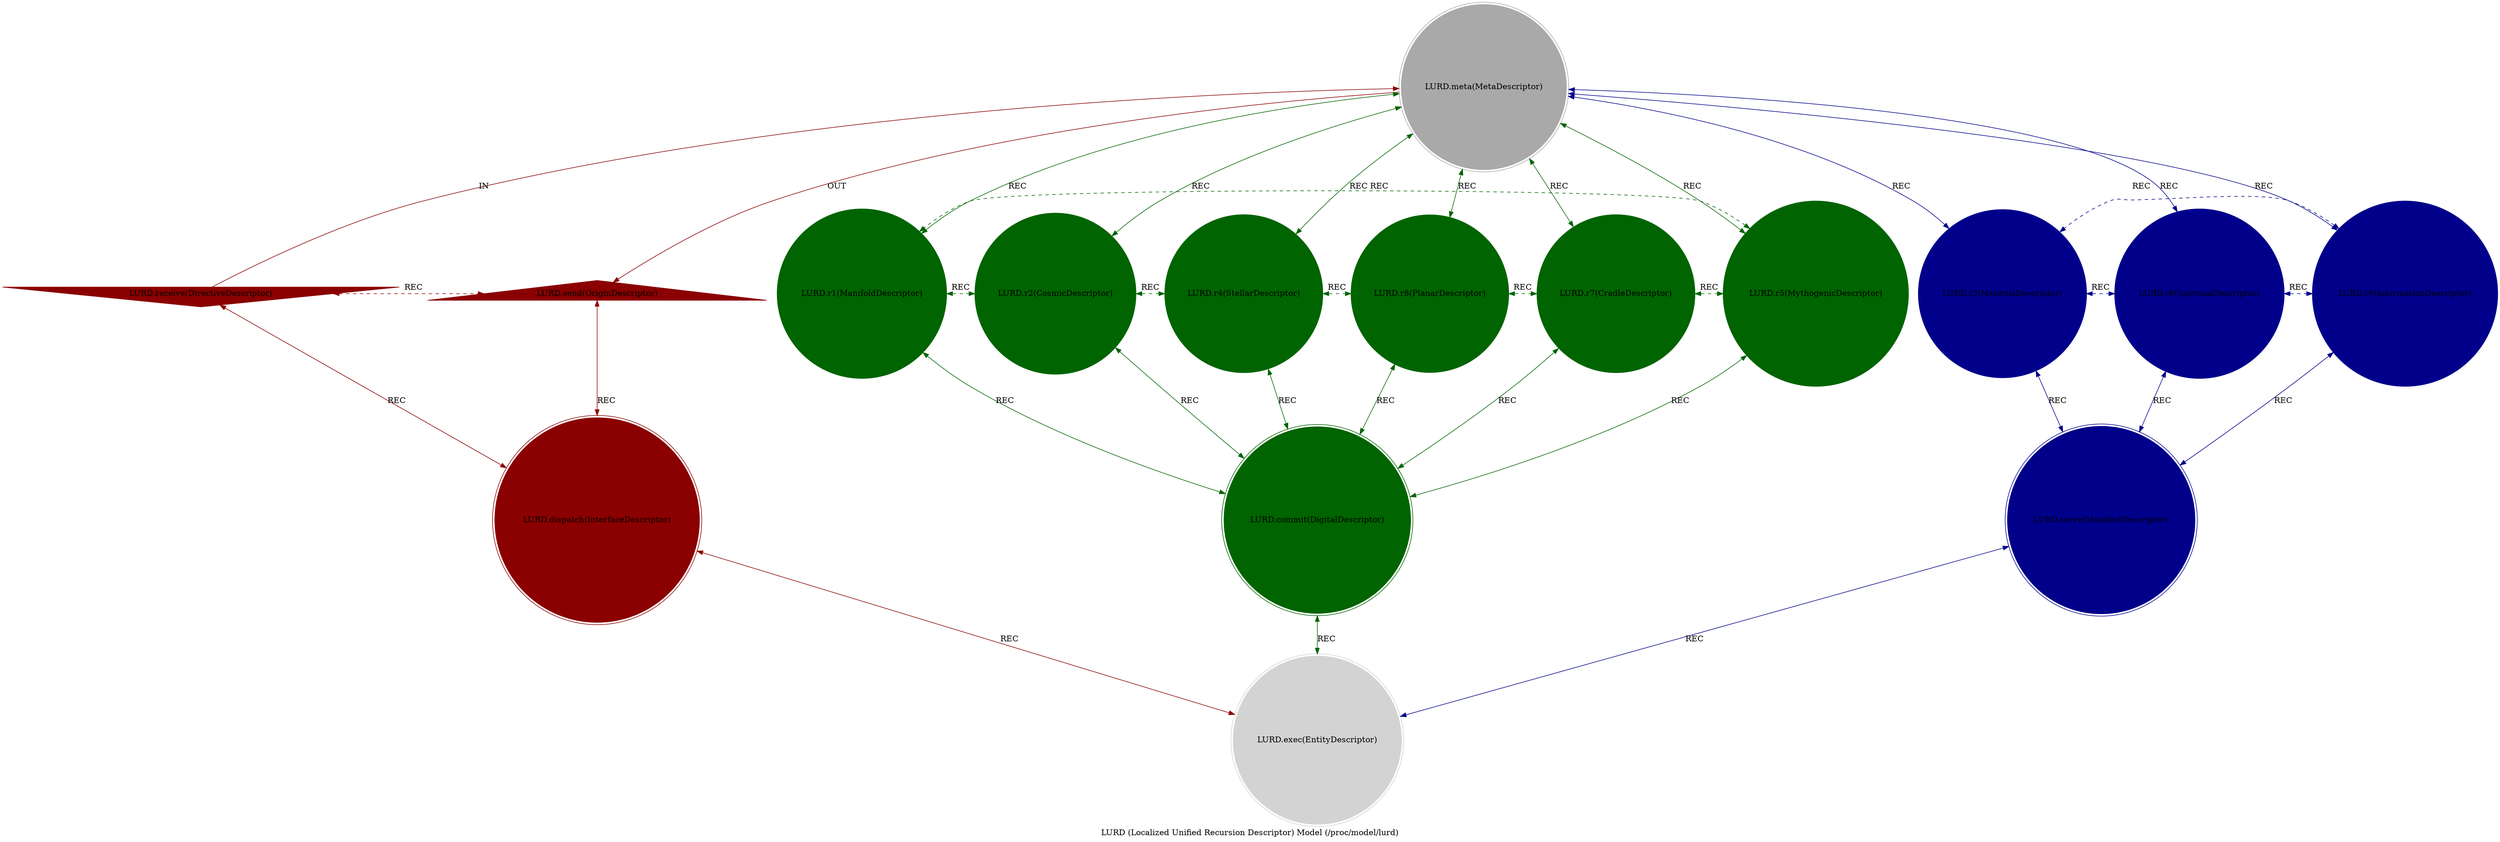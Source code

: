 strict digraph LURDModel {
    style = filled;
    color = lightgray;
    node [shape = circle; style = filled; color = lightgreen;];
    edge [color = darkgray;];
    label = "LURD (Localized Unified Recursion Descriptor) Model (/proc/model/lurd)";
    comment = "{{description}}";
    
    spark_a_t [label = "LURD.receive(DirectiveDescriptor)";comment = "Potential: {{description}}";shape = invtriangle;color = darkred;];
    spark_0_t [label = "LURD.meta(MetaDescriptor)";comment = "Abstract: LURD-0, {{description}}";shape = doublecircle;color = darkgray;];
    spark_b_t [label = "LURD.send(OriginDescriptor)";comment = "Manifest: {{description}}";shape = triangle;color = darkred;];
    spark_1_t [label = "LURD.r1(ManifoldDescriptor)";comment = "Initiation: LURD-1, {{description}}";color = darkgreen;];
    spark_2_t [label = "LURD.r2(CosmicDescriptor)";comment = "Response: LURD-2, {{description}}";color = darkgreen;];
    spark_4_t [label = "LURD.r4(StellarDescriptor)";comment = "Integration: LURD-3. {{description}}";color = darkgreen;];
    spark_8_t [label = "LURD.r8(PlanarDescriptor)";comment = "Reflection: LURD-4. {{description}}";color = darkgreen;];
    spark_7_t [label = "LURD.r7(CradleDescriptor)";comment = "Consolidation: LURD-5. {{description}}";color = darkgreen;];
    spark_5_t [label = "LURD.r5(MythogenicDescriptor)";comment = "Propagation: LURD-6. {{description}}";color = darkgreen;];
    spark_3_t [label = "LURD.r3(MaterialDescriptor)";comment = "Thesis: {{description}}";color = darkblue;];
    spark_6_t [label = "LURD.r6(SpiritualDescriptor)";comment = "Antithesis: {{description}}";color = darkblue;];
    spark_9_t [label = "LURD.r9(InformationDescriptor)";comment = "Synthesis: {{description}}";color = darkblue;];
    spark_c_t [label = "LURD.dispatch(InterfaceDescriptor)";comment = "Why-Who: {{description}}";shape = doublecircle;color = darkred;];
    spark_d_t [label = "LURD.commit(DigitalDescriptor)";comment = "What-How: LURD-7. {{description}}";shape = doublecircle;color = darkgreen;];
    spark_e_t [label = "LURD.serve(ManifestDescriptor)";comment = "When-Where: {{description}}";shape = doublecircle;color = darkblue;];
    spark_f_t [label = "LURD.exec(EntityDescriptor)";comment = "Which-Closure: {{description}}";shape = doublecircle;color = lightgray;];
    
    spark_a_t -> spark_0_t [label = "IN"; comment = "{{description}}"; color = darkred; constraint = false;];
    spark_0_t -> spark_b_t [label = "OUT"; comment = "{{description}}"; color = darkred;];
    spark_0_t -> spark_3_t [label = "REC"; comment = "{{description}}"; color = darkblue; dir = both;];
    spark_0_t -> spark_6_t [label = "REC"; comment = "{{description}}"; color = darkblue; dir = both;];
    spark_0_t -> spark_9_t [label = "REC"; comment = "{{description}}"; color = darkblue; dir = both;];
    spark_0_t -> spark_1_t [label = "REC"; comment = "{{description}}"; color = darkgreen; dir = both;];
    spark_0_t -> spark_2_t [label = "REC"; comment = "{{description}}"; color = darkgreen; dir = both;];
    spark_0_t -> spark_4_t [label = "REC"; comment = "{{description}}"; color = darkgreen; dir = both;];
    spark_0_t -> spark_8_t [label = "REC"; comment = "{{description}}"; color = darkgreen; dir = both;];
    spark_0_t -> spark_7_t [label = "REC"; comment = "{{description}}"; color = darkgreen; dir = both;];
    spark_0_t -> spark_5_t [label = "REC"; comment = "{{description}}"; color = darkgreen; dir = both;];
    
    spark_a_t -> spark_c_t [label = "REC"; comment = "{{description}}"; color = darkred; dir = both;];
    spark_b_t -> spark_c_t [label = "REC"; comment = "{{description}}"; color = darkred; dir = both;];
    spark_1_t -> spark_d_t [label = "REC"; comment = "{{description}}"; color = darkgreen; dir = both;];
    spark_2_t -> spark_d_t [label = "REC"; comment = "{{description}}"; color = darkgreen; dir = both;];
    spark_4_t -> spark_d_t [label = "REC"; comment = "{{description}}"; color = darkgreen; dir = both;];
    spark_8_t -> spark_d_t [label = "REC"; comment = "{{description}}"; color = darkgreen; dir = both;];
    spark_7_t -> spark_d_t [label = "REC"; comment = "{{description}}"; color = darkgreen; dir = both;];
    spark_5_t -> spark_d_t [label = "REC"; comment = "{{description}}"; color = darkgreen; dir = both;];
    spark_3_t -> spark_e_t [label = "REC"; comment = "{{description}}"; color = darkblue; dir = both;];
    spark_6_t -> spark_e_t [label = "REC"; comment = "{{description}}"; color = darkblue; dir = both;];
    spark_9_t -> spark_e_t [label = "REC"; comment = "{{description}}"; color = darkblue; dir = both;];
    
    spark_1_t -> spark_2_t [label = "REC"; comment = "{{description}}"; color = darkgreen; dir = both; style = dashed; constraint = false;];
    spark_2_t -> spark_4_t [label = "REC"; comment = "{{description}}"; color = darkgreen; dir = both; style = dashed; constraint = false;];
    spark_4_t -> spark_8_t [label = "REC"; comment = "{{description}}"; color = darkgreen; dir = both; style = dashed; constraint = false;];
    spark_8_t -> spark_7_t [label = "REC"; comment = "{{description}}"; color = darkgreen; dir = both; style = dashed; constraint = false;];
    spark_7_t -> spark_5_t [label = "REC"; comment = "{{description}}"; color = darkgreen; dir = both; style = dashed; constraint = false;];
    spark_5_t -> spark_1_t [label = "REC"; comment = "{{description}}"; color = darkgreen; dir = both; style = dashed; constraint = false;];
    spark_3_t -> spark_6_t [label = "REC"; comment = "{{description}}"; color = darkblue; dir = both; style = dashed; constraint = false;];
    spark_6_t -> spark_9_t [label = "REC"; comment = "{{description}}"; color = darkblue; dir = both; style = dashed; constraint = false;];
    spark_9_t -> spark_3_t [label = "REC"; comment = "{{description}}"; color = darkblue; dir = both; style = dashed; constraint = false;];
    spark_a_t -> spark_b_t [label = "REC"; comment = "{{description}}"; color = darkred; dir = both; style = dashed; constraint = false;];
    
    spark_c_t -> spark_f_t [label = "REC"; comment = "{{description}}"; color = darkred; dir = both;];
    spark_d_t -> spark_f_t [label = "REC"; comment = "{{description}}"; color = darkgreen; dir = both;];
    spark_e_t -> spark_f_t [label = "REC"; comment = "{{description}}"; color = darkblue; dir = both;];
}